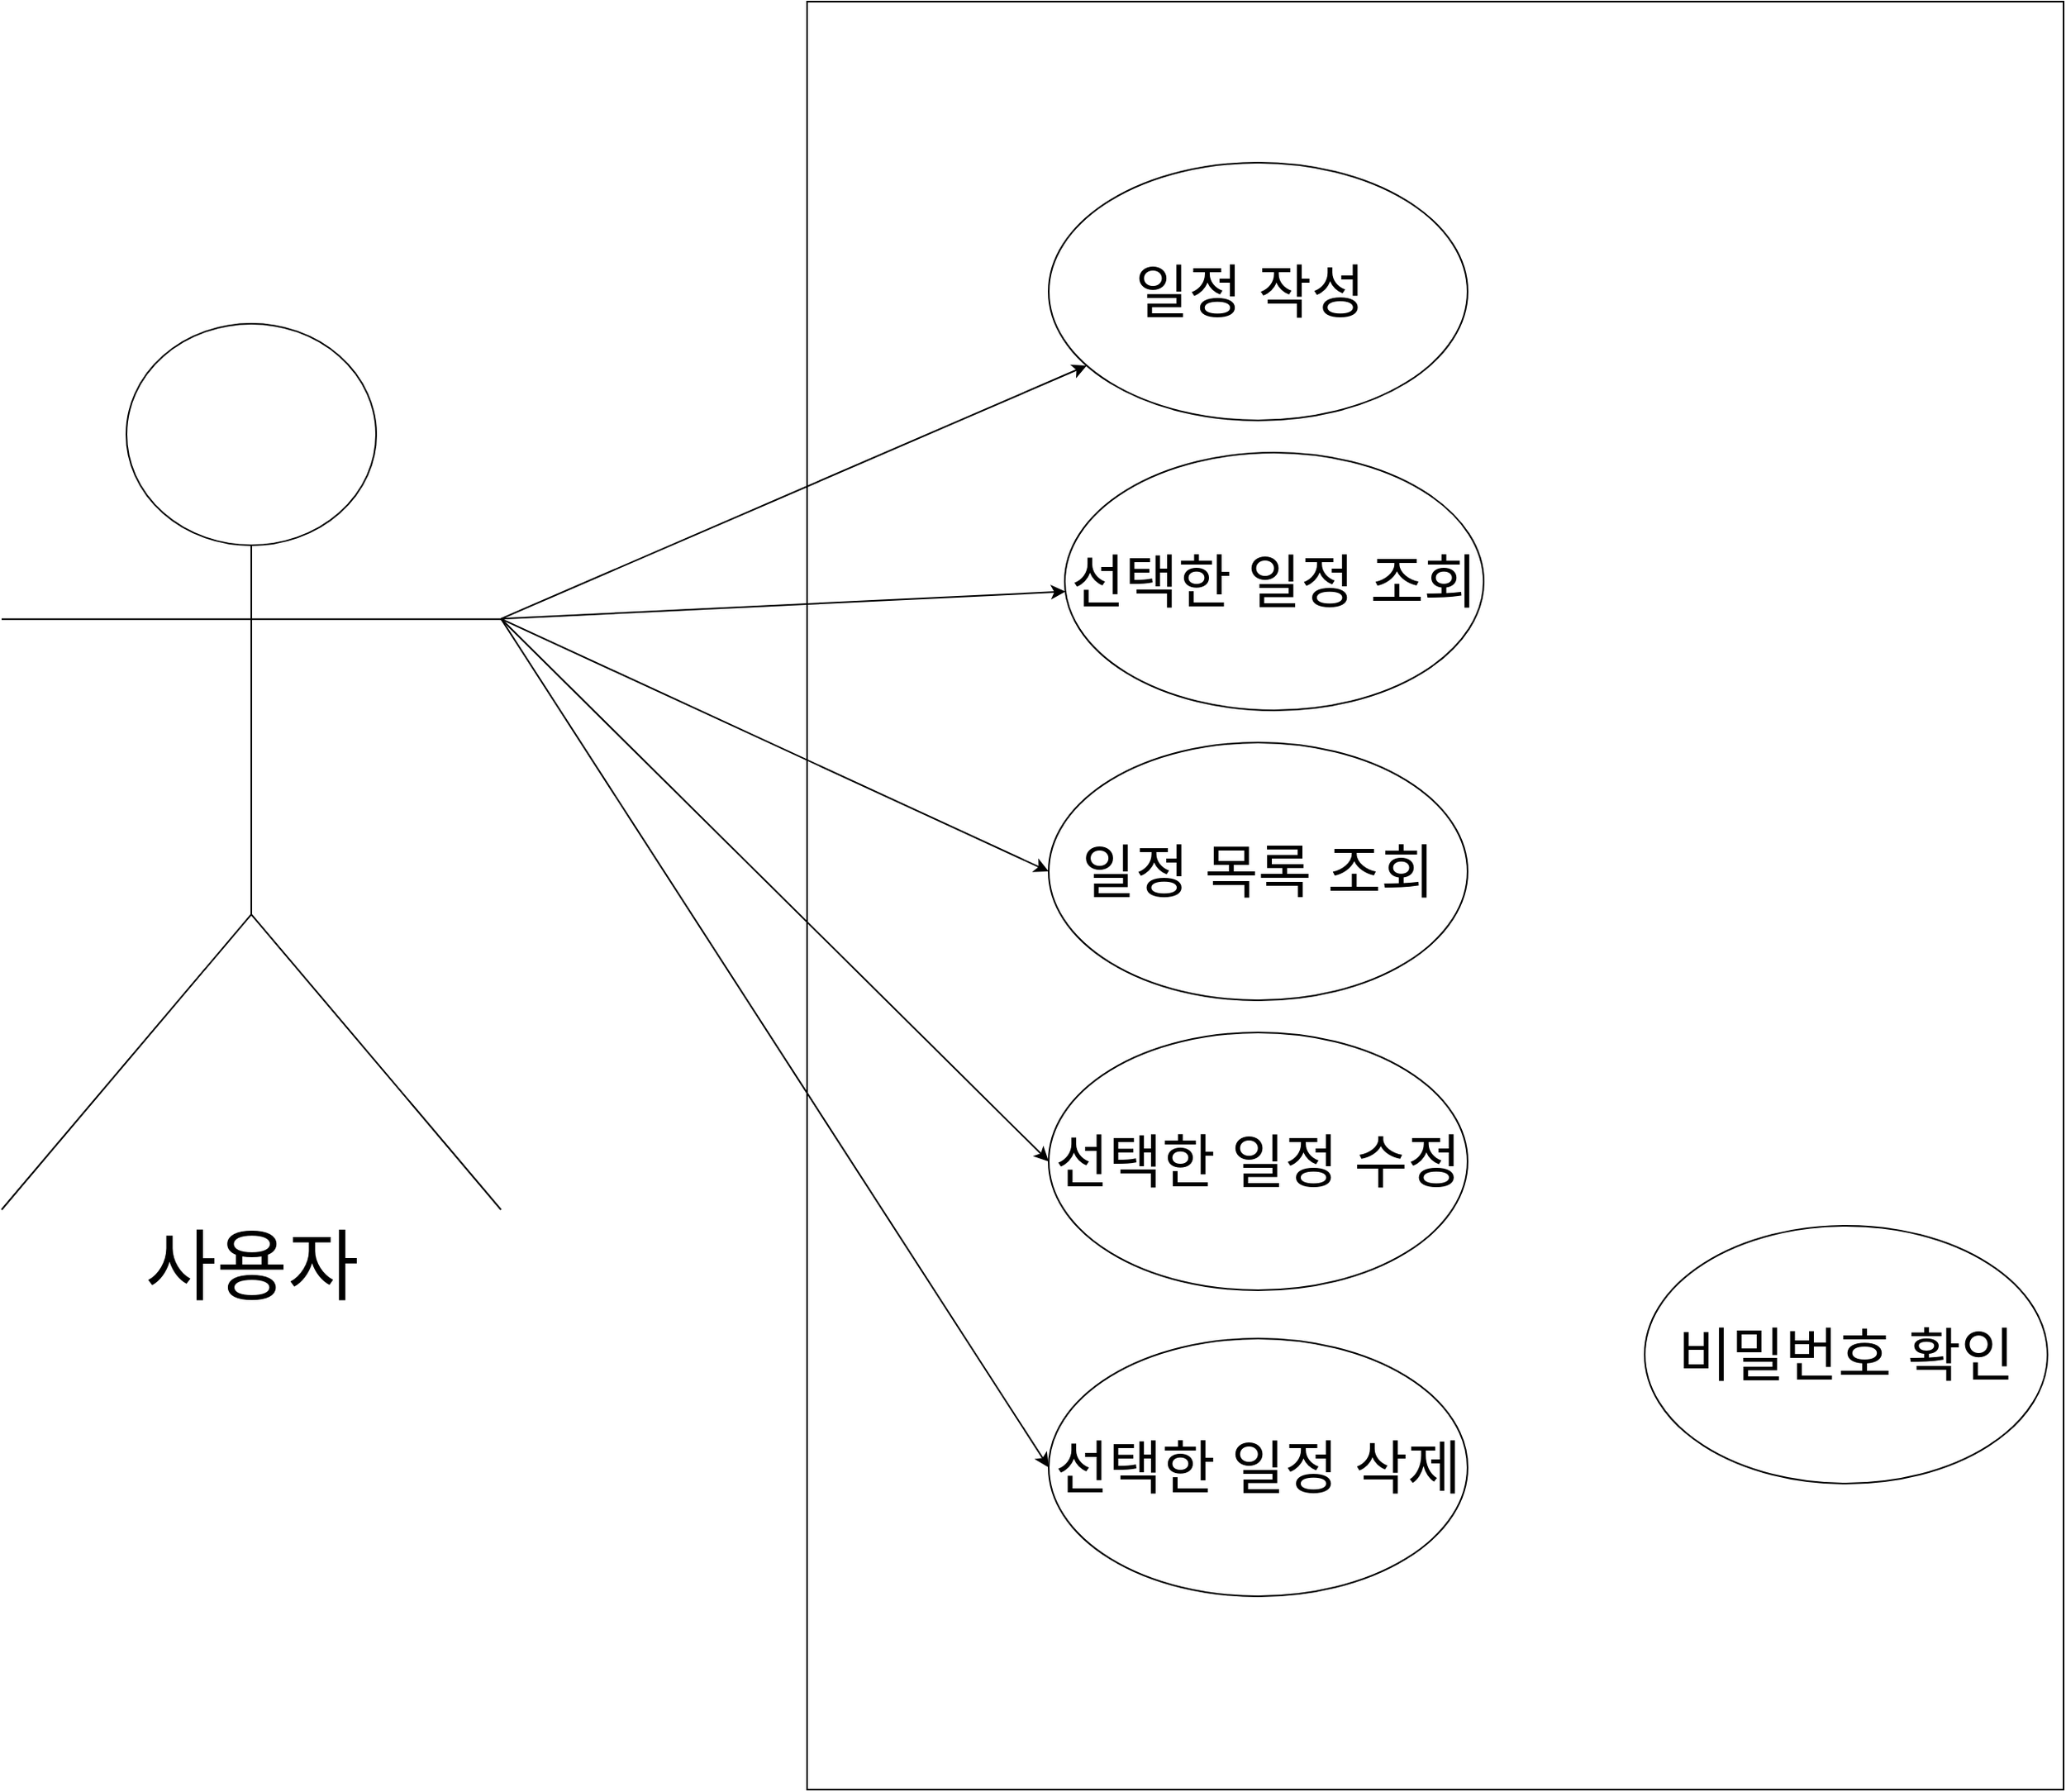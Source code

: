 <mxfile version="22.1.21" type="github">
  <diagram name="페이지-1" id="0SzFmMWZYV7zlz8DxXg8">
    <mxGraphModel dx="2385" dy="1600" grid="1" gridSize="10" guides="1" tooltips="1" connect="1" arrows="1" fold="1" page="1" pageScale="1" pageWidth="827" pageHeight="1169" math="0" shadow="0">
      <root>
        <mxCell id="0" />
        <mxCell id="1" parent="0" />
        <mxCell id="IRv5pfy5tKpg7ezLrgNY-10" value="" style="rounded=0;whiteSpace=wrap;html=1;" vertex="1" parent="1">
          <mxGeometry x="600" y="30" width="780" height="1110" as="geometry" />
        </mxCell>
        <mxCell id="IRv5pfy5tKpg7ezLrgNY-3" value="&lt;font style=&quot;font-size: 36px;&quot;&gt;일정 작성&amp;nbsp;&lt;/font&gt;" style="ellipse;whiteSpace=wrap;html=1;" vertex="1" parent="1">
          <mxGeometry x="750" y="130" width="260" height="160" as="geometry" />
        </mxCell>
        <mxCell id="IRv5pfy5tKpg7ezLrgNY-4" value="&lt;font style=&quot;font-size: 36px;&quot;&gt;선택한 일정 조회&lt;/font&gt;" style="ellipse;whiteSpace=wrap;html=1;" vertex="1" parent="1">
          <mxGeometry x="760" y="310" width="260" height="160" as="geometry" />
        </mxCell>
        <mxCell id="IRv5pfy5tKpg7ezLrgNY-5" value="&lt;font style=&quot;font-size: 36px;&quot;&gt;일정 목록 조회&lt;/font&gt;" style="ellipse;whiteSpace=wrap;html=1;" vertex="1" parent="1">
          <mxGeometry x="750" y="490" width="260" height="160" as="geometry" />
        </mxCell>
        <mxCell id="IRv5pfy5tKpg7ezLrgNY-6" value="&lt;font style=&quot;font-size: 36px;&quot;&gt;선택한 일정 수정&lt;/font&gt;" style="ellipse;whiteSpace=wrap;html=1;" vertex="1" parent="1">
          <mxGeometry x="750" y="670" width="260" height="160" as="geometry" />
        </mxCell>
        <mxCell id="IRv5pfy5tKpg7ezLrgNY-7" value="&lt;font style=&quot;font-size: 36px;&quot;&gt;선택한 일정 삭제&lt;/font&gt;" style="ellipse;whiteSpace=wrap;html=1;" vertex="1" parent="1">
          <mxGeometry x="750" y="860" width="260" height="160" as="geometry" />
        </mxCell>
        <mxCell id="IRv5pfy5tKpg7ezLrgNY-8" value="&lt;font style=&quot;font-size: 48px;&quot;&gt;사용자&lt;/font&gt;" style="shape=umlActor;verticalLabelPosition=bottom;verticalAlign=top;html=1;outlineConnect=0;" vertex="1" parent="1">
          <mxGeometry x="100" y="230" width="310" height="550" as="geometry" />
        </mxCell>
        <mxCell id="IRv5pfy5tKpg7ezLrgNY-9" value="&lt;font style=&quot;font-size: 36px;&quot;&gt;비밀번호 확인&lt;/font&gt;" style="ellipse;whiteSpace=wrap;html=1;" vertex="1" parent="1">
          <mxGeometry x="1120" y="790" width="250" height="160" as="geometry" />
        </mxCell>
        <mxCell id="IRv5pfy5tKpg7ezLrgNY-14" value="" style="endArrow=classic;html=1;rounded=0;exitX=1;exitY=0.333;exitDx=0;exitDy=0;exitPerimeter=0;" edge="1" parent="1" source="IRv5pfy5tKpg7ezLrgNY-8" target="IRv5pfy5tKpg7ezLrgNY-3">
          <mxGeometry width="50" height="50" relative="1" as="geometry">
            <mxPoint x="410" y="410" as="sourcePoint" />
            <mxPoint x="770" y="320" as="targetPoint" />
          </mxGeometry>
        </mxCell>
        <mxCell id="IRv5pfy5tKpg7ezLrgNY-15" value="" style="endArrow=classic;html=1;rounded=0;exitX=1;exitY=0.333;exitDx=0;exitDy=0;exitPerimeter=0;" edge="1" parent="1" source="IRv5pfy5tKpg7ezLrgNY-8" target="IRv5pfy5tKpg7ezLrgNY-4">
          <mxGeometry width="50" height="50" relative="1" as="geometry">
            <mxPoint x="420" y="442" as="sourcePoint" />
            <mxPoint x="787" y="269" as="targetPoint" />
          </mxGeometry>
        </mxCell>
        <mxCell id="IRv5pfy5tKpg7ezLrgNY-16" value="" style="endArrow=classic;html=1;rounded=0;entryX=0;entryY=0.5;entryDx=0;entryDy=0;exitX=1;exitY=0.333;exitDx=0;exitDy=0;exitPerimeter=0;" edge="1" parent="1" source="IRv5pfy5tKpg7ezLrgNY-8" target="IRv5pfy5tKpg7ezLrgNY-5">
          <mxGeometry width="50" height="50" relative="1" as="geometry">
            <mxPoint x="430" y="452" as="sourcePoint" />
            <mxPoint x="771" y="472" as="targetPoint" />
          </mxGeometry>
        </mxCell>
        <mxCell id="IRv5pfy5tKpg7ezLrgNY-17" value="" style="endArrow=classic;html=1;rounded=0;fontStyle=1;entryX=0;entryY=0.5;entryDx=0;entryDy=0;exitX=1;exitY=0.333;exitDx=0;exitDy=0;exitPerimeter=0;" edge="1" parent="1" source="IRv5pfy5tKpg7ezLrgNY-8" target="IRv5pfy5tKpg7ezLrgNY-6">
          <mxGeometry width="50" height="50" relative="1" as="geometry">
            <mxPoint x="420" y="410" as="sourcePoint" />
            <mxPoint x="781" y="482" as="targetPoint" />
          </mxGeometry>
        </mxCell>
        <mxCell id="IRv5pfy5tKpg7ezLrgNY-18" value="" style="endArrow=classic;html=1;rounded=0;fontStyle=1;entryX=0;entryY=0.5;entryDx=0;entryDy=0;exitX=1;exitY=0.333;exitDx=0;exitDy=0;exitPerimeter=0;" edge="1" parent="1" source="IRv5pfy5tKpg7ezLrgNY-8" target="IRv5pfy5tKpg7ezLrgNY-7">
          <mxGeometry width="50" height="50" relative="1" as="geometry">
            <mxPoint x="410" y="410" as="sourcePoint" />
            <mxPoint x="760" y="760" as="targetPoint" />
          </mxGeometry>
        </mxCell>
      </root>
    </mxGraphModel>
  </diagram>
</mxfile>
